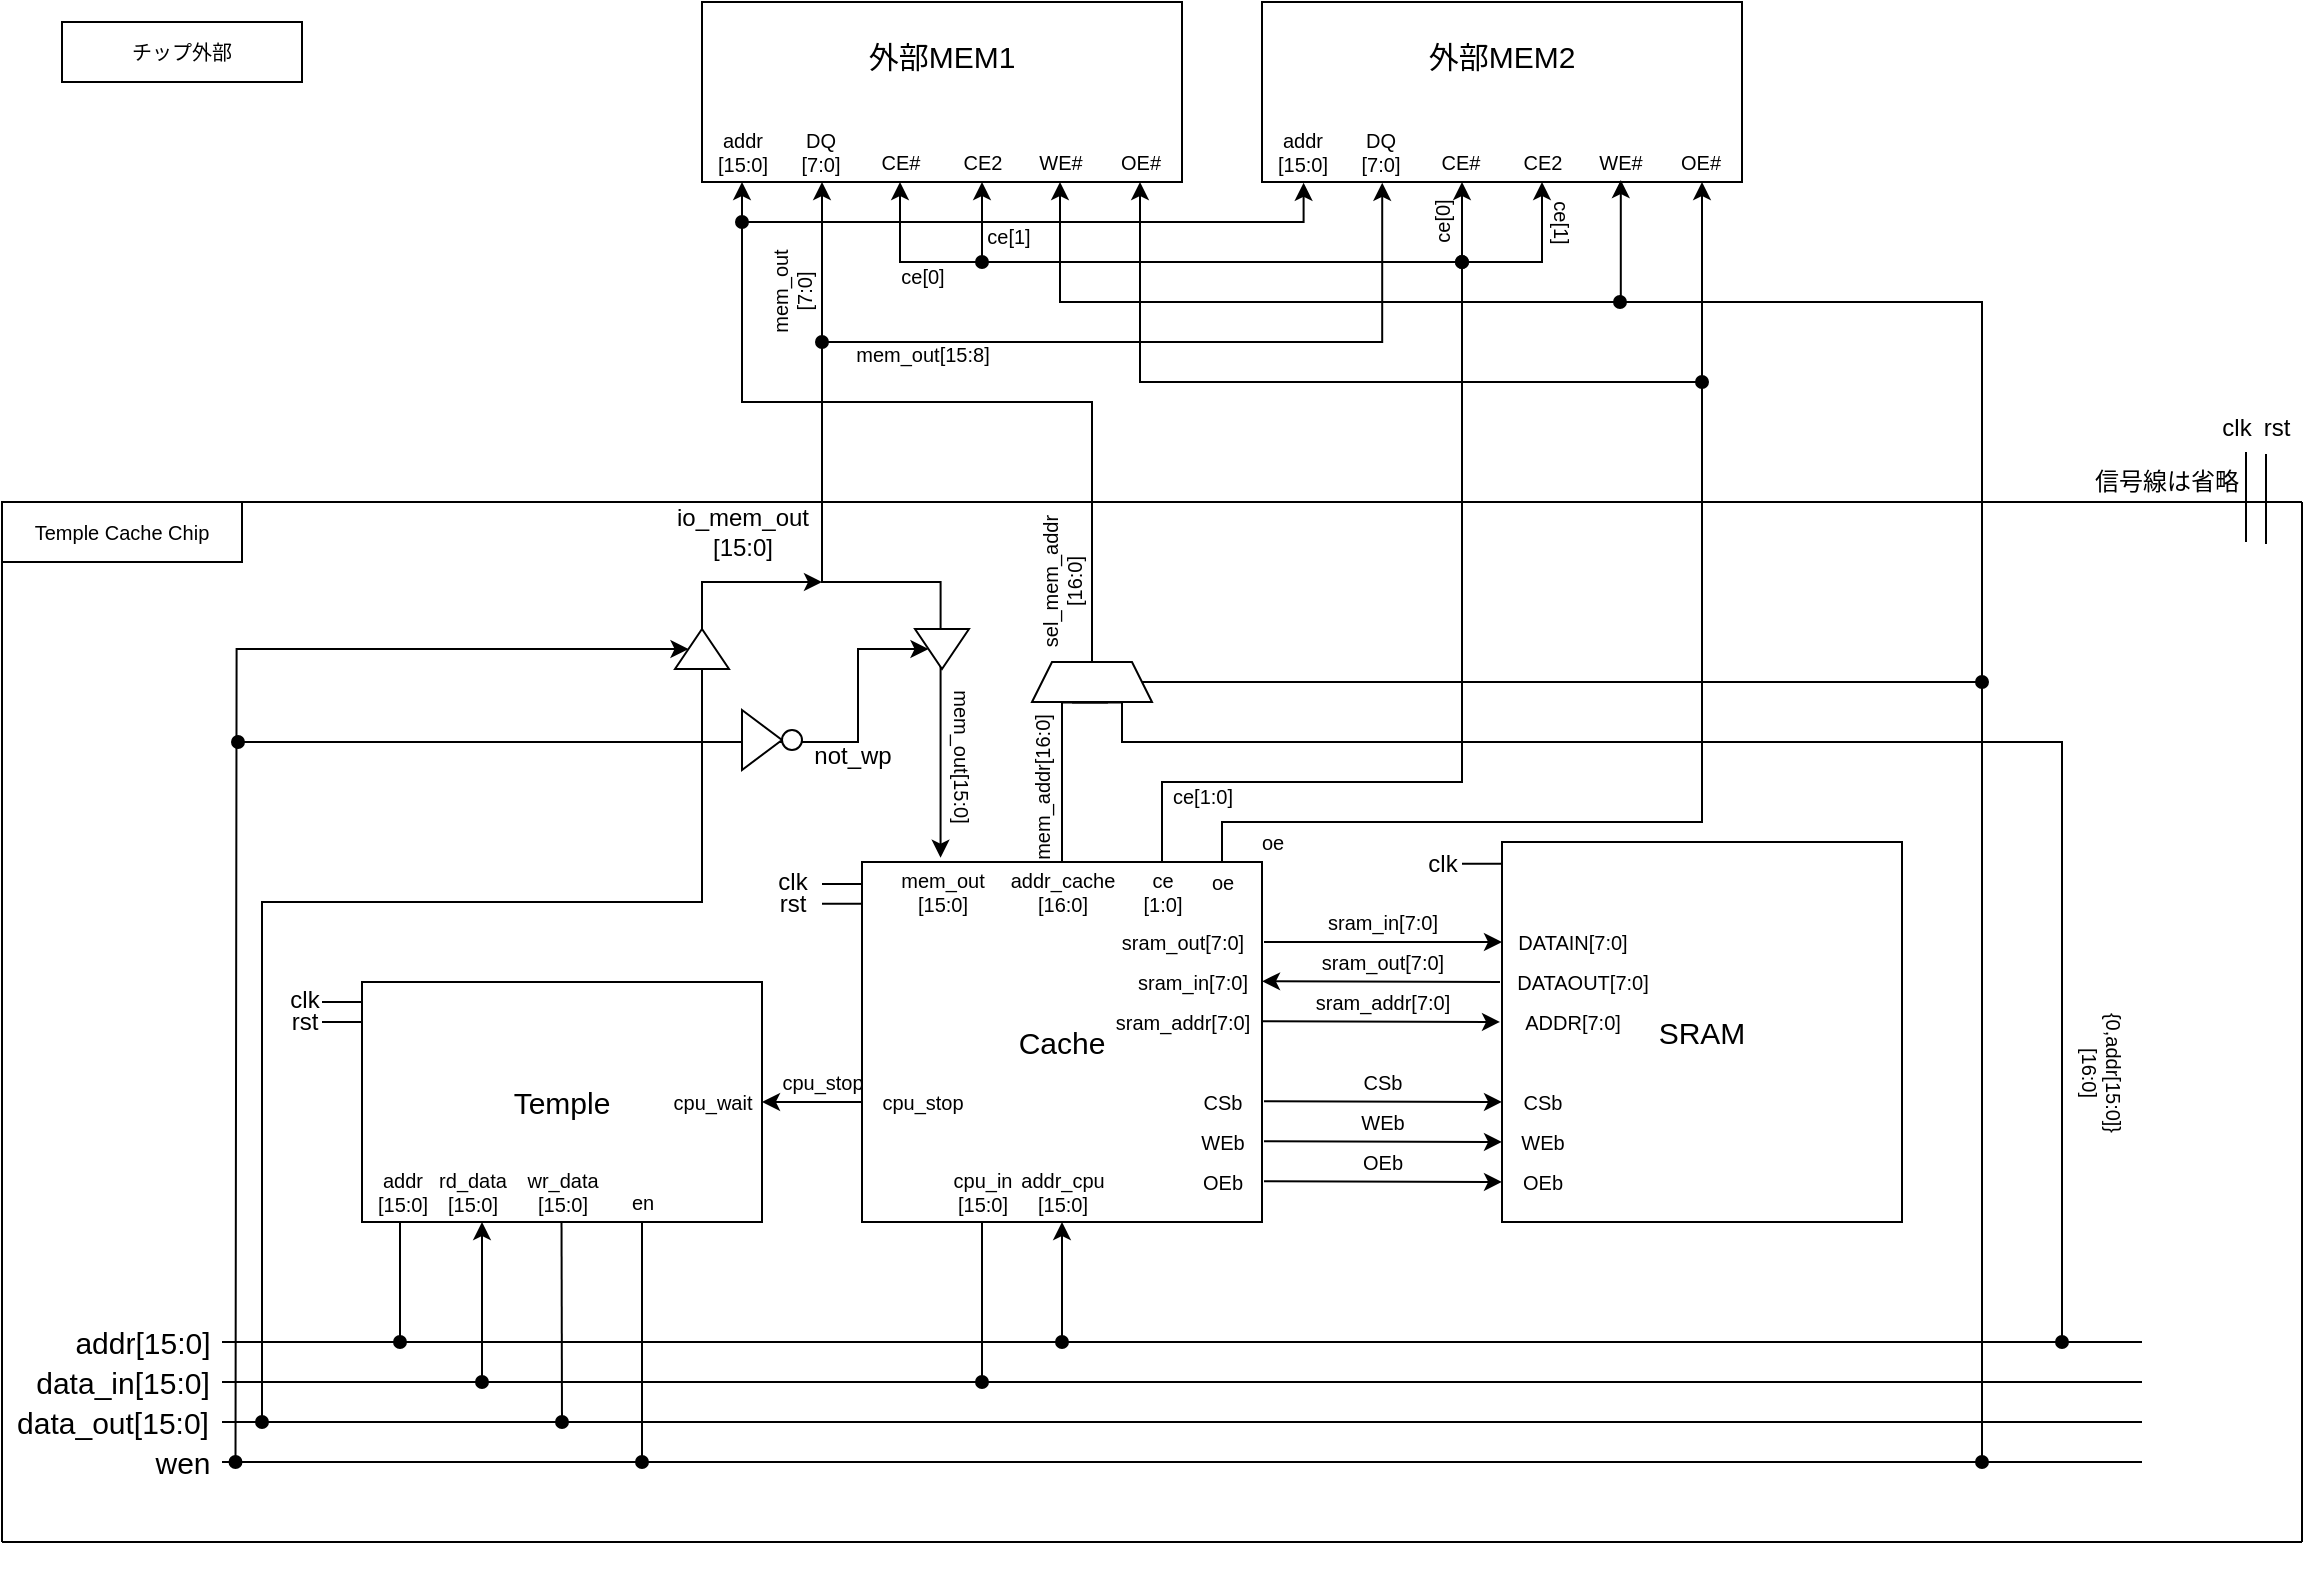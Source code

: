 <mxfile version="12.5.3" type="device"><diagram id="6hGFLwfOUW9BJ-s0fimq" name="Page-1"><mxGraphModel dx="926" dy="966" grid="1" gridSize="10" guides="1" tooltips="1" connect="1" arrows="1" fold="1" page="1" pageScale="1" pageWidth="1169" pageHeight="827" math="0" shadow="0"><root><mxCell id="0"/><mxCell id="1" parent="0"/><mxCell id="7" value="addr[15:0]" style="text;html=1;align=center;verticalAlign=middle;resizable=0;points=[];autosize=1;fontStyle=0;fontSize=15;" parent="1" vertex="1"><mxGeometry x="40" y="690" width="80" height="20" as="geometry"/></mxCell><mxCell id="8" value="data_in[15:0]" style="text;html=1;align=center;verticalAlign=middle;resizable=0;points=[];autosize=1;fontStyle=0;fontSize=15;" parent="1" vertex="1"><mxGeometry x="20" y="710" width="100" height="20" as="geometry"/></mxCell><mxCell id="9" value="data_out[15:0]" style="text;html=1;align=center;verticalAlign=middle;resizable=0;points=[];autosize=1;fontStyle=0;fontSize=15;" parent="1" vertex="1"><mxGeometry x="10" y="730" width="110" height="20" as="geometry"/></mxCell><mxCell id="10" value="wen" style="text;html=1;align=center;verticalAlign=middle;resizable=0;points=[];autosize=1;fontStyle=0;fontSize=15;" parent="1" vertex="1"><mxGeometry x="80" y="750" width="40" height="20" as="geometry"/></mxCell><mxCell id="15" value="" style="endArrow=none;html=1;fontSize=15;" parent="1" edge="1"><mxGeometry width="50" height="50" relative="1" as="geometry"><mxPoint x="10" y="800" as="sourcePoint"/><mxPoint x="10" y="280" as="targetPoint"/></mxGeometry></mxCell><mxCell id="16" value="" style="endArrow=none;html=1;fontSize=15;" parent="1" edge="1"><mxGeometry width="50" height="50" relative="1" as="geometry"><mxPoint x="1160" y="800" as="sourcePoint"/><mxPoint x="1160" y="280" as="targetPoint"/></mxGeometry></mxCell><mxCell id="17" value="" style="endArrow=none;html=1;fontSize=15;" parent="1" edge="1"><mxGeometry width="50" height="50" relative="1" as="geometry"><mxPoint x="10" y="800" as="sourcePoint"/><mxPoint x="1160" y="800" as="targetPoint"/></mxGeometry></mxCell><mxCell id="18" value="" style="endArrow=none;html=1;fontSize=15;" parent="1" edge="1"><mxGeometry width="50" height="50" relative="1" as="geometry"><mxPoint x="10" y="280" as="sourcePoint"/><mxPoint x="1160" y="280" as="targetPoint"/></mxGeometry></mxCell><mxCell id="49" value="Temple Cache Chip" style="rounded=0;whiteSpace=wrap;html=1;fontSize=10;fillColor=none;" parent="1" vertex="1"><mxGeometry x="10" y="280" width="120" height="30" as="geometry"/></mxCell><mxCell id="60" value="" style="group" parent="1" vertex="1" connectable="0"><mxGeometry x="360" y="30" width="240" height="90" as="geometry"/></mxCell><mxCell id="51" value="外部MEM1&lt;br&gt;&lt;br&gt;&lt;br&gt;" style="rounded=0;whiteSpace=wrap;html=1;fontSize=15;labelPosition=center;verticalLabelPosition=middle;align=center;verticalAlign=middle;" parent="60" vertex="1"><mxGeometry width="240" height="90" as="geometry"/></mxCell><mxCell id="53" value="addr&lt;br&gt;[15:0]" style="text;html=1;align=center;verticalAlign=middle;resizable=0;points=[];autosize=1;fontSize=10;" parent="60" vertex="1"><mxGeometry y="60" width="40" height="30" as="geometry"/></mxCell><mxCell id="54" value="DQ&lt;br&gt;[7:0]" style="text;html=1;align=center;verticalAlign=middle;resizable=0;points=[];autosize=1;fontSize=10;" parent="60" vertex="1"><mxGeometry x="44" y="60" width="30" height="30" as="geometry"/></mxCell><mxCell id="56" value="CE#" style="text;html=1;align=center;verticalAlign=middle;resizable=0;points=[];autosize=1;fontSize=10;" parent="60" vertex="1"><mxGeometry x="84" y="70" width="30" height="20" as="geometry"/></mxCell><mxCell id="57" value="CE2" style="text;html=1;align=center;verticalAlign=middle;resizable=0;points=[];autosize=1;fontSize=10;" parent="60" vertex="1"><mxGeometry x="125" y="70" width="30" height="20" as="geometry"/></mxCell><mxCell id="58" value="WE#" style="text;html=1;align=center;verticalAlign=middle;resizable=0;points=[];autosize=1;fontSize=10;" parent="60" vertex="1"><mxGeometry x="159" y="70" width="40" height="20" as="geometry"/></mxCell><mxCell id="59" value="OE#" style="text;html=1;align=center;verticalAlign=middle;resizable=0;points=[];autosize=1;fontSize=10;" parent="60" vertex="1"><mxGeometry x="199" y="70" width="40" height="20" as="geometry"/></mxCell><mxCell id="61" value="" style="group" parent="1" vertex="1" connectable="0"><mxGeometry x="640" y="30" width="240" height="90" as="geometry"/></mxCell><mxCell id="62" value="外部MEM2&lt;br&gt;&lt;br&gt;&lt;br&gt;" style="rounded=0;whiteSpace=wrap;html=1;fontSize=15;labelPosition=center;verticalLabelPosition=middle;align=center;verticalAlign=middle;" parent="61" vertex="1"><mxGeometry width="240" height="90" as="geometry"/></mxCell><mxCell id="63" value="addr&lt;br&gt;[15:0]" style="text;html=1;align=center;verticalAlign=middle;resizable=0;points=[];autosize=1;fontSize=10;" parent="61" vertex="1"><mxGeometry y="60" width="40" height="30" as="geometry"/></mxCell><mxCell id="64" value="DQ&lt;br&gt;[7:0]" style="text;html=1;align=center;verticalAlign=middle;resizable=0;points=[];autosize=1;fontSize=10;" parent="61" vertex="1"><mxGeometry x="44" y="60" width="30" height="30" as="geometry"/></mxCell><mxCell id="65" value="CE#" style="text;html=1;align=center;verticalAlign=middle;resizable=0;points=[];autosize=1;fontSize=10;" parent="61" vertex="1"><mxGeometry x="84" y="70" width="30" height="20" as="geometry"/></mxCell><mxCell id="66" value="CE2" style="text;html=1;align=center;verticalAlign=middle;resizable=0;points=[];autosize=1;fontSize=10;" parent="61" vertex="1"><mxGeometry x="125" y="70" width="30" height="20" as="geometry"/></mxCell><mxCell id="67" value="WE#" style="text;html=1;align=center;verticalAlign=middle;resizable=0;points=[];autosize=1;fontSize=10;" parent="61" vertex="1"><mxGeometry x="159" y="70" width="40" height="20" as="geometry"/></mxCell><mxCell id="68" value="OE#" style="text;html=1;align=center;verticalAlign=middle;resizable=0;points=[];autosize=1;fontSize=10;" parent="61" vertex="1"><mxGeometry x="199" y="70" width="40" height="20" as="geometry"/></mxCell><mxCell id="3" value="" style="endArrow=none;html=1;" parent="1" edge="1"><mxGeometry width="50" height="50" relative="1" as="geometry"><mxPoint x="120" y="760" as="sourcePoint"/><mxPoint x="1080" y="760" as="targetPoint"/></mxGeometry></mxCell><mxCell id="4" value="" style="endArrow=none;html=1;" parent="1" edge="1"><mxGeometry width="50" height="50" relative="1" as="geometry"><mxPoint x="120" y="740" as="sourcePoint"/><mxPoint x="1080" y="740" as="targetPoint"/></mxGeometry></mxCell><mxCell id="5" value="" style="endArrow=none;html=1;" parent="1" edge="1"><mxGeometry width="50" height="50" relative="1" as="geometry"><mxPoint x="120" y="720" as="sourcePoint"/><mxPoint x="1080" y="720" as="targetPoint"/></mxGeometry></mxCell><mxCell id="6" value="" style="endArrow=none;html=1;" parent="1" edge="1"><mxGeometry width="50" height="50" relative="1" as="geometry"><mxPoint x="120" y="700" as="sourcePoint"/><mxPoint x="1080" y="700" as="targetPoint"/></mxGeometry></mxCell><mxCell id="36" value="" style="group" parent="1" vertex="1" connectable="0"><mxGeometry x="170" y="520" width="200" height="300" as="geometry"/></mxCell><mxCell id="107" value="" style="group" parent="36" vertex="1" connectable="0"><mxGeometry width="200" height="300" as="geometry"/></mxCell><mxCell id="108" value="" style="group" parent="107" vertex="1" connectable="0"><mxGeometry width="200" height="300" as="geometry"/></mxCell><mxCell id="21" style="edgeStyle=orthogonalEdgeStyle;rounded=0;orthogonalLoop=1;jettySize=auto;html=1;fontSize=15;endArrow=oval;endFill=1;startArrow=none;startFill=0;" parent="108" edge="1"><mxGeometry relative="1" as="geometry"><mxPoint x="39" y="180" as="targetPoint"/><mxPoint x="39" y="120" as="sourcePoint"/><Array as="points"><mxPoint x="39" y="120"/><mxPoint x="39" y="300"/></Array></mxGeometry></mxCell><mxCell id="2" value="&lt;font style=&quot;font-size: 15px;&quot;&gt;Temple&lt;/font&gt;" style="rounded=0;whiteSpace=wrap;html=1;fontSize=15;" parent="108" vertex="1"><mxGeometry x="20" width="200" height="120" as="geometry"/></mxCell><mxCell id="22" style="edgeStyle=orthogonalEdgeStyle;rounded=0;orthogonalLoop=1;jettySize=auto;html=1;fontSize=15;endArrow=oval;endFill=1;startArrow=classic;startFill=1;" parent="108" edge="1"><mxGeometry relative="1" as="geometry"><mxPoint x="80" y="200" as="targetPoint"/><mxPoint x="80" y="120" as="sourcePoint"/><Array as="points"><mxPoint x="80" y="120"/><mxPoint x="80" y="300"/></Array></mxGeometry></mxCell><mxCell id="23" style="edgeStyle=orthogonalEdgeStyle;rounded=0;orthogonalLoop=1;jettySize=auto;html=1;fontSize=15;endArrow=oval;endFill=1;startArrow=none;startFill=0;" parent="108" edge="1"><mxGeometry relative="1" as="geometry"><mxPoint x="120" y="220" as="targetPoint"/><mxPoint x="119.76" y="120" as="sourcePoint"/><Array as="points"><mxPoint x="119.76" y="120"/><mxPoint x="119.76" y="300"/></Array></mxGeometry></mxCell><mxCell id="24" style="edgeStyle=orthogonalEdgeStyle;rounded=0;orthogonalLoop=1;jettySize=auto;html=1;fontSize=15;endArrow=oval;endFill=1;startArrow=none;startFill=0;" parent="108" edge="1"><mxGeometry relative="1" as="geometry"><mxPoint x="160" y="240" as="targetPoint"/><mxPoint x="160" y="120" as="sourcePoint"/><Array as="points"><mxPoint x="160" y="120"/><mxPoint x="160" y="300"/></Array></mxGeometry></mxCell><mxCell id="25" value="addr&lt;br&gt;[15:0]" style="text;html=1;align=center;verticalAlign=middle;resizable=0;points=[];autosize=1;fontSize=10;" parent="108" vertex="1"><mxGeometry x="20" y="90" width="40" height="30" as="geometry"/></mxCell><mxCell id="27" value="wr_data&lt;br&gt;[15:0]" style="text;html=1;align=center;verticalAlign=middle;resizable=0;points=[];autosize=1;fontSize=10;" parent="108" vertex="1"><mxGeometry x="95" y="90" width="50" height="30" as="geometry"/></mxCell><mxCell id="28" value="en" style="text;html=1;align=center;verticalAlign=middle;resizable=0;points=[];autosize=1;fontSize=10;" parent="108" vertex="1"><mxGeometry x="145" y="100" width="30" height="20" as="geometry"/></mxCell><mxCell id="55" value="rd_data&lt;br&gt;[15:0]" style="text;html=1;align=center;verticalAlign=middle;resizable=0;points=[];autosize=1;fontSize=10;" parent="108" vertex="1"><mxGeometry x="50" y="90" width="50" height="30" as="geometry"/></mxCell><mxCell id="96" value="cpu_wait" style="text;html=1;align=center;verticalAlign=middle;resizable=0;points=[];autosize=1;fontSize=10;" parent="108" vertex="1"><mxGeometry x="170" y="50" width="50" height="20" as="geometry"/></mxCell><mxCell id="lQah_5wSpaBJ56eDRNqu-160" value="" style="endArrow=none;html=1;" parent="108" edge="1"><mxGeometry width="50" height="50" relative="1" as="geometry"><mxPoint y="20" as="sourcePoint"/><mxPoint x="20" y="20" as="targetPoint"/></mxGeometry></mxCell><mxCell id="lQah_5wSpaBJ56eDRNqu-162" value="" style="endArrow=none;html=1;" parent="108" edge="1"><mxGeometry width="50" height="50" relative="1" as="geometry"><mxPoint y="10" as="sourcePoint"/><mxPoint x="20" y="10" as="targetPoint"/></mxGeometry></mxCell><mxCell id="99" style="edgeStyle=orthogonalEdgeStyle;rounded=0;orthogonalLoop=1;jettySize=auto;html=1;startArrow=classic;startFill=1;endArrow=none;endFill=0;fontSize=10;entryX=-0.003;entryY=0.498;entryDx=0;entryDy=0;entryPerimeter=0;" parent="1" source="96" target="87" edge="1"><mxGeometry relative="1" as="geometry"><mxPoint x="539" y="460" as="targetPoint"/></mxGeometry></mxCell><mxCell id="100" value="cpu_stop" style="text;html=1;align=center;verticalAlign=middle;resizable=0;points=[];autosize=1;fontSize=10;" parent="1" vertex="1"><mxGeometry x="390" y="560" width="60" height="20" as="geometry"/></mxCell><mxCell id="104" value="" style="group" parent="1" vertex="1" connectable="0"><mxGeometry x="440" y="480" width="520" height="180" as="geometry"/></mxCell><mxCell id="89" value="" style="group" parent="104" vertex="1" connectable="0"><mxGeometry width="520" height="170" as="geometry"/></mxCell><mxCell id="85" value="" style="group;container=1;" parent="89" vertex="1" connectable="0"><mxGeometry width="520" height="170" as="geometry"/></mxCell><mxCell id="47" value="" style="group" parent="85" vertex="1" connectable="0"><mxGeometry width="520" height="170" as="geometry"/></mxCell><mxCell id="29" value="&lt;font style=&quot;font-size: 15px&quot;&gt;Cache&lt;/font&gt;" style="rounded=0;whiteSpace=wrap;html=1;fontSize=15;" parent="47" vertex="1"><mxGeometry y="-20" width="200" height="180" as="geometry"/></mxCell><mxCell id="30" value="&lt;font style=&quot;font-size: 15px&quot;&gt;SRAM&lt;/font&gt;" style="rounded=0;whiteSpace=wrap;html=1;fontSize=15;" parent="47" vertex="1"><mxGeometry x="320" y="-30" width="200" height="190" as="geometry"/></mxCell><mxCell id="31" value="DATAIN[7:0]" style="text;html=1;align=center;verticalAlign=middle;resizable=0;points=[];autosize=1;fontSize=10;" parent="47" vertex="1"><mxGeometry x="320" y="10" width="70" height="20" as="geometry"/></mxCell><mxCell id="32" value="DATAOUT[7:0]" style="text;html=1;align=center;verticalAlign=middle;resizable=0;points=[];autosize=1;fontSize=10;" parent="47" vertex="1"><mxGeometry x="320" y="30" width="80" height="20" as="geometry"/></mxCell><mxCell id="33" value="ADDR[7:0]" style="text;html=1;align=center;verticalAlign=middle;resizable=0;points=[];autosize=1;fontSize=10;" parent="47" vertex="1"><mxGeometry x="325" y="50" width="60" height="20" as="geometry"/></mxCell><mxCell id="34" value="CSb" style="text;html=1;align=center;verticalAlign=middle;resizable=0;points=[];autosize=1;fontSize=10;" parent="47" vertex="1"><mxGeometry x="325" y="90" width="30" height="20" as="geometry"/></mxCell><mxCell id="37" value="WEb" style="text;html=1;align=center;verticalAlign=middle;resizable=0;points=[];autosize=1;fontSize=10;" parent="47" vertex="1"><mxGeometry x="320" y="110" width="40" height="20" as="geometry"/></mxCell><mxCell id="38" value="OEb" style="text;html=1;align=center;verticalAlign=middle;resizable=0;points=[];autosize=1;fontSize=10;" parent="47" vertex="1"><mxGeometry x="320" y="130" width="40" height="20" as="geometry"/></mxCell><mxCell id="41" value="" style="endArrow=classic;html=1;fontSize=10;endFill=1;" parent="47" edge="1"><mxGeometry width="50" height="50" relative="1" as="geometry"><mxPoint x="201" y="20" as="sourcePoint"/><mxPoint x="320" y="20" as="targetPoint"/></mxGeometry></mxCell><mxCell id="42" value="" style="endArrow=none;html=1;fontSize=10;exitX=1.005;exitY=0.123;exitDx=0;exitDy=0;exitPerimeter=0;endFill=0;startArrow=classic;startFill=1;" parent="47" edge="1"><mxGeometry width="50" height="50" relative="1" as="geometry"><mxPoint x="200" y="39.66" as="sourcePoint"/><mxPoint x="319" y="39.98" as="targetPoint"/></mxGeometry></mxCell><mxCell id="43" value="" style="endArrow=classic;html=1;fontSize=10;exitX=1.005;exitY=0.123;exitDx=0;exitDy=0;exitPerimeter=0;endFill=1;startArrow=none;startFill=0;" parent="47" edge="1"><mxGeometry width="50" height="50" relative="1" as="geometry"><mxPoint x="200" y="59.66" as="sourcePoint"/><mxPoint x="319" y="59.98" as="targetPoint"/></mxGeometry></mxCell><mxCell id="44" value="" style="endArrow=classic;html=1;fontSize=10;exitX=1.005;exitY=0.123;exitDx=0;exitDy=0;exitPerimeter=0;endFill=1;startArrow=none;startFill=0;" parent="47" edge="1"><mxGeometry width="50" height="50" relative="1" as="geometry"><mxPoint x="201" y="99.66" as="sourcePoint"/><mxPoint x="320" y="99.98" as="targetPoint"/></mxGeometry></mxCell><mxCell id="45" value="" style="endArrow=classic;html=1;fontSize=10;exitX=1.005;exitY=0.123;exitDx=0;exitDy=0;exitPerimeter=0;endFill=1;startArrow=none;startFill=0;" parent="47" edge="1"><mxGeometry width="50" height="50" relative="1" as="geometry"><mxPoint x="201" y="119.66" as="sourcePoint"/><mxPoint x="320" y="119.98" as="targetPoint"/></mxGeometry></mxCell><mxCell id="46" value="" style="endArrow=classic;html=1;fontSize=10;exitX=1.005;exitY=0.123;exitDx=0;exitDy=0;exitPerimeter=0;endFill=1;startArrow=none;startFill=0;" parent="47" edge="1"><mxGeometry width="50" height="50" relative="1" as="geometry"><mxPoint x="201" y="139.66" as="sourcePoint"/><mxPoint x="320" y="139.98" as="targetPoint"/></mxGeometry></mxCell><mxCell id="69" value="CSb" style="text;html=1;align=center;verticalAlign=middle;resizable=0;points=[];autosize=1;fontSize=10;" parent="47" vertex="1"><mxGeometry x="245" y="80" width="30" height="20" as="geometry"/></mxCell><mxCell id="71" value="WEb" style="text;html=1;align=center;verticalAlign=middle;resizable=0;points=[];autosize=1;fontSize=10;" parent="47" vertex="1"><mxGeometry x="240" y="100" width="40" height="20" as="geometry"/></mxCell><mxCell id="72" value="OEb" style="text;html=1;align=center;verticalAlign=middle;resizable=0;points=[];autosize=1;fontSize=10;" parent="47" vertex="1"><mxGeometry x="240" y="120" width="40" height="20" as="geometry"/></mxCell><mxCell id="73" value="sram_in[7:0]" style="text;html=1;align=center;verticalAlign=middle;resizable=0;points=[];autosize=1;fontSize=10;" parent="47" vertex="1"><mxGeometry x="225" width="70" height="20" as="geometry"/></mxCell><mxCell id="74" value="sram_out[7:0]" style="text;html=1;align=center;verticalAlign=middle;resizable=0;points=[];autosize=1;fontSize=10;" parent="47" vertex="1"><mxGeometry x="220" y="20" width="80" height="20" as="geometry"/></mxCell><mxCell id="75" value="sram_addr[7:0]" style="text;html=1;align=center;verticalAlign=middle;resizable=0;points=[];autosize=1;fontSize=10;" parent="47" vertex="1"><mxGeometry x="220" y="40" width="80" height="20" as="geometry"/></mxCell><mxCell id="77" value="sram_out[7:0]" style="text;html=1;align=center;verticalAlign=middle;resizable=0;points=[];autosize=1;fontSize=10;" parent="47" vertex="1"><mxGeometry x="120" y="10" width="80" height="20" as="geometry"/></mxCell><mxCell id="78" value="sram_in[7:0]" style="text;html=1;align=center;verticalAlign=middle;resizable=0;points=[];autosize=1;fontSize=10;" parent="47" vertex="1"><mxGeometry x="130" y="30" width="70" height="20" as="geometry"/></mxCell><mxCell id="79" value="sram_addr[7:0]" style="text;html=1;align=center;verticalAlign=middle;resizable=0;points=[];autosize=1;fontSize=10;" parent="47" vertex="1"><mxGeometry x="120" y="50" width="80" height="20" as="geometry"/></mxCell><mxCell id="82" value="WEb" style="text;html=1;align=center;verticalAlign=middle;resizable=0;points=[];autosize=1;fontSize=10;" parent="47" vertex="1"><mxGeometry x="160" y="110" width="40" height="20" as="geometry"/></mxCell><mxCell id="83" value="CSb" style="text;html=1;align=center;verticalAlign=middle;resizable=0;points=[];autosize=1;fontSize=10;" parent="47" vertex="1"><mxGeometry x="165" y="90" width="30" height="20" as="geometry"/></mxCell><mxCell id="84" value="OEb" style="text;html=1;align=center;verticalAlign=middle;resizable=0;points=[];autosize=1;fontSize=10;" parent="47" vertex="1"><mxGeometry x="160" y="130" width="40" height="20" as="geometry"/></mxCell><mxCell id="26" value="cpu_in&lt;br&gt;[15:0]" style="text;html=1;align=center;verticalAlign=middle;resizable=0;points=[];autosize=1;fontSize=10;" parent="47" vertex="1"><mxGeometry x="40" y="130" width="40" height="30" as="geometry"/></mxCell><mxCell id="86" value="addr_cpu&lt;br&gt;[15:0]" style="text;html=1;align=center;verticalAlign=middle;resizable=0;points=[];autosize=1;fontSize=10;" parent="47" vertex="1"><mxGeometry x="70" y="130" width="60" height="30" as="geometry"/></mxCell><mxCell id="87" value="cpu_stop" style="text;html=1;align=center;verticalAlign=middle;resizable=0;points=[];autosize=1;fontSize=10;" parent="47" vertex="1"><mxGeometry y="90" width="60" height="20" as="geometry"/></mxCell><mxCell id="95" value="" style="endArrow=none;html=1;fontSize=10;startArrow=oval;startFill=1;endFill=0;" parent="104" edge="1"><mxGeometry width="50" height="50" relative="1" as="geometry"><mxPoint x="60" y="240" as="sourcePoint"/><mxPoint x="60" y="160" as="targetPoint"/><Array as="points"><mxPoint x="60" y="180"/></Array></mxGeometry></mxCell><mxCell id="94" value="" style="endArrow=classic;html=1;fontSize=10;startArrow=oval;startFill=1;endFill=1;" parent="1" edge="1"><mxGeometry width="50" height="50" relative="1" as="geometry"><mxPoint x="540" y="700" as="sourcePoint"/><mxPoint x="540" y="640" as="targetPoint"/><Array as="points"><mxPoint x="540" y="660"/></Array></mxGeometry></mxCell><mxCell id="109" style="edgeStyle=orthogonalEdgeStyle;rounded=0;orthogonalLoop=1;jettySize=auto;html=1;entryX=0.52;entryY=1.013;entryDx=0;entryDy=0;entryPerimeter=0;startArrow=classic;startFill=1;endArrow=classic;endFill=1;fontSize=10;" parent="1" source="53" target="63" edge="1"><mxGeometry relative="1" as="geometry"><Array as="points"><mxPoint x="380" y="140"/><mxPoint x="661" y="140"/></Array></mxGeometry></mxCell><mxCell id="110" style="edgeStyle=orthogonalEdgeStyle;rounded=0;orthogonalLoop=1;jettySize=auto;html=1;entryX=0.537;entryY=1.013;entryDx=0;entryDy=0;entryPerimeter=0;startArrow=classic;startFill=1;endArrow=classic;endFill=1;fontSize=10;" parent="1" source="54" target="64" edge="1"><mxGeometry relative="1" as="geometry"><Array as="points"><mxPoint x="420" y="200"/><mxPoint x="700" y="200"/></Array></mxGeometry></mxCell><mxCell id="111" style="edgeStyle=orthogonalEdgeStyle;rounded=0;orthogonalLoop=1;jettySize=auto;html=1;startArrow=classic;startFill=1;endArrow=classic;endFill=1;fontSize=10;" parent="1" source="56" target="65" edge="1"><mxGeometry relative="1" as="geometry"><Array as="points"><mxPoint x="459" y="160"/><mxPoint x="740" y="160"/></Array></mxGeometry></mxCell><mxCell id="113" style="edgeStyle=orthogonalEdgeStyle;rounded=0;orthogonalLoop=1;jettySize=auto;html=1;startArrow=classic;startFill=1;endArrow=oval;endFill=1;fontSize=10;" parent="1" source="57" edge="1"><mxGeometry relative="1" as="geometry"><mxPoint x="500" y="160" as="targetPoint"/></mxGeometry></mxCell><mxCell id="114" style="edgeStyle=orthogonalEdgeStyle;rounded=0;orthogonalLoop=1;jettySize=auto;html=1;startArrow=classic;startFill=1;endArrow=oval;endFill=1;fontSize=10;" parent="1" source="66" edge="1"><mxGeometry relative="1" as="geometry"><mxPoint x="740" y="160" as="targetPoint"/><Array as="points"><mxPoint x="780" y="160"/></Array></mxGeometry></mxCell><mxCell id="115" style="edgeStyle=orthogonalEdgeStyle;rounded=0;orthogonalLoop=1;jettySize=auto;html=1;entryX=0.51;entryY=0.95;entryDx=0;entryDy=0;entryPerimeter=0;startArrow=classic;startFill=1;endArrow=classic;endFill=1;fontSize=10;" parent="1" source="58" target="67" edge="1"><mxGeometry relative="1" as="geometry"><Array as="points"><mxPoint x="539" y="180"/><mxPoint x="819" y="180"/></Array></mxGeometry></mxCell><mxCell id="116" style="edgeStyle=orthogonalEdgeStyle;rounded=0;orthogonalLoop=1;jettySize=auto;html=1;startArrow=classic;startFill=1;endArrow=classic;endFill=1;fontSize=10;" parent="1" source="59" target="68" edge="1"><mxGeometry relative="1" as="geometry"><Array as="points"><mxPoint x="579" y="220"/><mxPoint x="860" y="220"/></Array></mxGeometry></mxCell><mxCell id="118" style="edgeStyle=orthogonalEdgeStyle;rounded=0;orthogonalLoop=1;jettySize=auto;html=1;startArrow=none;startFill=0;endArrow=oval;endFill=1;fontSize=10;" parent="1" source="117" edge="1"><mxGeometry relative="1" as="geometry"><mxPoint x="860" y="220" as="targetPoint"/><Array as="points"><mxPoint x="620" y="440"/><mxPoint x="860" y="440"/><mxPoint x="860" y="220"/></Array></mxGeometry></mxCell><mxCell id="117" value="oe" style="text;html=1;align=center;verticalAlign=middle;resizable=0;points=[];autosize=1;fontSize=10;" parent="1" vertex="1"><mxGeometry x="605" y="460" width="30" height="20" as="geometry"/></mxCell><mxCell id="122" style="edgeStyle=orthogonalEdgeStyle;rounded=0;orthogonalLoop=1;jettySize=auto;html=1;startArrow=oval;startFill=1;endArrow=oval;endFill=1;fontSize=10;" parent="1" edge="1"><mxGeometry relative="1" as="geometry"><mxPoint x="1000" y="760" as="targetPoint"/><mxPoint x="819" y="180" as="sourcePoint"/><Array as="points"><mxPoint x="1000" y="180"/></Array></mxGeometry></mxCell><mxCell id="123" style="edgeStyle=orthogonalEdgeStyle;rounded=0;orthogonalLoop=1;jettySize=auto;html=1;startArrow=oval;startFill=1;endArrow=none;endFill=0;fontSize=10;entryX=0.5;entryY=0;entryDx=0;entryDy=0;entryPerimeter=0;" parent="1" target="124" edge="1"><mxGeometry relative="1" as="geometry"><mxPoint x="590" y="450" as="targetPoint"/><mxPoint x="740" y="160" as="sourcePoint"/><Array as="points"><mxPoint x="740" y="420"/><mxPoint x="590" y="420"/></Array></mxGeometry></mxCell><mxCell id="124" value="ce&lt;br&gt;[1:0]" style="text;html=1;align=center;verticalAlign=middle;resizable=0;points=[];autosize=1;fontSize=10;" parent="1" vertex="1"><mxGeometry x="575" y="460" width="30" height="30" as="geometry"/></mxCell><mxCell id="134" style="edgeStyle=orthogonalEdgeStyle;rounded=0;orthogonalLoop=1;jettySize=auto;html=1;exitX=0.334;exitY=1.013;exitDx=0;exitDy=0;startArrow=none;startFill=0;endArrow=oval;endFill=1;fontSize=10;exitPerimeter=0;" parent="1" source="131" edge="1"><mxGeometry relative="1" as="geometry"><mxPoint x="1040" y="700" as="targetPoint"/><Array as="points"><mxPoint x="570" y="380"/><mxPoint x="570" y="400"/><mxPoint x="1040" y="400"/></Array></mxGeometry></mxCell><mxCell id="135" style="edgeStyle=orthogonalEdgeStyle;rounded=0;orthogonalLoop=1;jettySize=auto;html=1;startArrow=none;startFill=0;endArrow=oval;endFill=1;fontSize=10;" parent="1" source="131" edge="1"><mxGeometry relative="1" as="geometry"><mxPoint x="1000" y="370" as="targetPoint"/></mxGeometry></mxCell><mxCell id="131" value="" style="shape=trapezoid;perimeter=trapezoidPerimeter;whiteSpace=wrap;html=1;fixedSize=1;fillColor=#FFFFFF;fontSize=10;align=center;size=10;" parent="1" vertex="1"><mxGeometry x="525" y="360" width="60" height="20" as="geometry"/></mxCell><mxCell id="132" style="edgeStyle=orthogonalEdgeStyle;rounded=0;orthogonalLoop=1;jettySize=auto;html=1;entryX=0.5;entryY=0;entryDx=0;entryDy=0;startArrow=oval;startFill=1;endArrow=none;endFill=0;fontSize=10;" parent="1" target="131" edge="1"><mxGeometry relative="1" as="geometry"><mxPoint x="380" y="140" as="sourcePoint"/><Array as="points"><mxPoint x="380" y="230"/><mxPoint x="555" y="230"/></Array></mxGeometry></mxCell><mxCell id="133" style="edgeStyle=orthogonalEdgeStyle;rounded=0;orthogonalLoop=1;jettySize=auto;html=1;entryX=0.633;entryY=1.013;entryDx=0;entryDy=0;entryPerimeter=0;startArrow=none;startFill=0;endArrow=none;endFill=0;fontSize=10;" parent="1" source="126" target="131" edge="1"><mxGeometry relative="1" as="geometry"><Array as="points"><mxPoint x="540" y="380"/></Array></mxGeometry></mxCell><mxCell id="136" value="{0,addr[15:0]}&lt;br&gt;[16:0]" style="text;html=1;align=center;verticalAlign=middle;resizable=0;points=[];autosize=1;fontSize=10;direction=west;rotation=90;" parent="1" vertex="1"><mxGeometry x="1020" y="550" width="80" height="30" as="geometry"/></mxCell><mxCell id="137" value="sel_mem_addr&lt;br&gt;[16:0]" style="text;html=1;align=center;verticalAlign=middle;resizable=0;points=[];autosize=1;fontSize=10;rotation=-90;" parent="1" vertex="1"><mxGeometry x="500" y="305" width="80" height="30" as="geometry"/></mxCell><mxCell id="138" value="mem_out[15:0]" style="text;html=1;align=center;verticalAlign=middle;resizable=0;points=[];autosize=1;fontSize=10;rotation=90;" parent="1" vertex="1"><mxGeometry x="450" y="397" width="80" height="20" as="geometry"/></mxCell><mxCell id="140" value="mem_addr[16:0]" style="text;html=1;align=center;verticalAlign=middle;resizable=0;points=[];autosize=1;fontSize=10;rotation=-90;" parent="1" vertex="1"><mxGeometry x="485" y="413" width="90" height="20" as="geometry"/></mxCell><mxCell id="141" value="ce[1:0]" style="text;html=1;align=center;verticalAlign=middle;resizable=0;points=[];autosize=1;fontSize=10;" parent="1" vertex="1"><mxGeometry x="585" y="417" width="50" height="20" as="geometry"/></mxCell><mxCell id="142" value="oe" style="text;html=1;align=center;verticalAlign=middle;resizable=0;points=[];autosize=1;fontSize=10;" parent="1" vertex="1"><mxGeometry x="630" y="440" width="30" height="20" as="geometry"/></mxCell><mxCell id="143" value="チップ外部" style="rounded=0;whiteSpace=wrap;html=1;fontSize=10;fillColor=none;" parent="1" vertex="1"><mxGeometry x="40" y="40" width="120" height="30" as="geometry"/></mxCell><mxCell id="144" value="mem_out&lt;br&gt;[7:0]" style="text;html=1;align=center;verticalAlign=middle;resizable=0;points=[];autosize=1;fontSize=10;rotation=-90;" parent="1" vertex="1"><mxGeometry x="375" y="160" width="60" height="30" as="geometry"/></mxCell><mxCell id="145" value="mem_out[15:8]" style="text;html=1;align=center;verticalAlign=middle;resizable=0;points=[];autosize=1;fontSize=10;" parent="1" vertex="1"><mxGeometry x="430" y="196" width="80" height="20" as="geometry"/></mxCell><mxCell id="146" value="ce[0]" style="text;html=1;align=center;verticalAlign=middle;resizable=0;points=[];autosize=1;fontSize=10;" parent="1" vertex="1"><mxGeometry x="450" y="157" width="40" height="20" as="geometry"/></mxCell><mxCell id="147" value="ce[0]" style="text;html=1;align=center;verticalAlign=middle;resizable=0;points=[];autosize=1;fontSize=10;rotation=-90;" parent="1" vertex="1"><mxGeometry x="710" y="130" width="40" height="20" as="geometry"/></mxCell><mxCell id="148" value="ce[1]" style="text;html=1;align=center;verticalAlign=middle;resizable=0;points=[];autosize=1;fontSize=10;" parent="1" vertex="1"><mxGeometry x="493" y="137" width="40" height="20" as="geometry"/></mxCell><mxCell id="149" value="ce[1]" style="text;html=1;align=center;verticalAlign=middle;resizable=0;points=[];autosize=1;fontSize=10;rotation=90;" parent="1" vertex="1"><mxGeometry x="770" y="130" width="40" height="20" as="geometry"/></mxCell><mxCell id="126" value="addr_cache&lt;br&gt;[16:0]" style="text;html=1;align=center;verticalAlign=middle;resizable=0;points=[];autosize=1;fontSize=10;" parent="1" vertex="1"><mxGeometry x="505" y="460" width="70" height="30" as="geometry"/></mxCell><mxCell id="BE3Gf9iwTl0qYvYmQP73-150" style="edgeStyle=orthogonalEdgeStyle;rounded=0;orthogonalLoop=1;jettySize=auto;html=1;entryX=0.488;entryY=-0.071;entryDx=0;entryDy=0;entryPerimeter=0;startArrow=oval;startFill=1;" parent="1" target="125" edge="1"><mxGeometry relative="1" as="geometry"><mxPoint x="419" y="310" as="targetPoint"/><mxPoint x="420" y="200" as="sourcePoint"/><Array as="points"><mxPoint x="420" y="320"/><mxPoint x="479" y="320"/></Array></mxGeometry></mxCell><mxCell id="BE3Gf9iwTl0qYvYmQP73-158" style="edgeStyle=orthogonalEdgeStyle;rounded=0;orthogonalLoop=1;jettySize=auto;html=1;startArrow=classic;startFill=1;endArrow=oval;endFill=1;" parent="1" source="BE3Gf9iwTl0qYvYmQP73-151" edge="1"><mxGeometry relative="1" as="geometry"><mxPoint x="128" y="400" as="targetPoint"/><Array as="points"><mxPoint x="438" y="354"/><mxPoint x="438" y="400"/></Array><mxPoint x="471" y="354" as="sourcePoint"/></mxGeometry></mxCell><mxCell id="BE3Gf9iwTl0qYvYmQP73-151" value="" style="triangle;whiteSpace=wrap;html=1;rotation=90;" parent="1" vertex="1"><mxGeometry x="470" y="340" width="20" height="27" as="geometry"/></mxCell><mxCell id="BE3Gf9iwTl0qYvYmQP73-154" style="edgeStyle=orthogonalEdgeStyle;rounded=0;orthogonalLoop=1;jettySize=auto;html=1;exitX=1;exitY=0.5;exitDx=0;exitDy=0;startArrow=none;startFill=0;endArrow=classic;endFill=1;" parent="1" source="BE3Gf9iwTl0qYvYmQP73-153" edge="1"><mxGeometry relative="1" as="geometry"><mxPoint x="420" y="320" as="targetPoint"/><Array as="points"><mxPoint x="360" y="320"/></Array></mxGeometry></mxCell><mxCell id="BE3Gf9iwTl0qYvYmQP73-155" style="edgeStyle=orthogonalEdgeStyle;rounded=0;orthogonalLoop=1;jettySize=auto;html=1;exitX=0;exitY=0.5;exitDx=0;exitDy=0;startArrow=none;startFill=0;endArrow=oval;endFill=1;" parent="1" source="BE3Gf9iwTl0qYvYmQP73-153" edge="1"><mxGeometry relative="1" as="geometry"><mxPoint x="140" y="740" as="targetPoint"/><Array as="points"><mxPoint x="360" y="480"/><mxPoint x="140" y="480"/></Array><mxPoint x="340" y="363.4" as="sourcePoint"/></mxGeometry></mxCell><mxCell id="BE3Gf9iwTl0qYvYmQP73-157" style="edgeStyle=orthogonalEdgeStyle;rounded=0;orthogonalLoop=1;jettySize=auto;html=1;startArrow=classic;startFill=1;endArrow=oval;endFill=1;" parent="1" source="BE3Gf9iwTl0qYvYmQP73-153" edge="1"><mxGeometry relative="1" as="geometry"><mxPoint x="126.75" y="760" as="targetPoint"/><mxPoint x="340" y="353.5" as="sourcePoint"/></mxGeometry></mxCell><mxCell id="BE3Gf9iwTl0qYvYmQP73-153" value="" style="triangle;whiteSpace=wrap;html=1;rotation=90;direction=west;" parent="1" vertex="1"><mxGeometry x="350" y="340" width="20" height="27" as="geometry"/></mxCell><mxCell id="125" value="mem_out&lt;br&gt;[15:0]" style="text;html=1;align=center;verticalAlign=middle;resizable=0;points=[];autosize=1;fontSize=10;" parent="1" vertex="1"><mxGeometry x="450" y="460" width="60" height="30" as="geometry"/></mxCell><mxCell id="BE3Gf9iwTl0qYvYmQP73-156" value="io_mem_out&lt;br&gt;[15:0]" style="text;html=1;align=center;verticalAlign=middle;resizable=0;points=[];autosize=1;" parent="1" vertex="1"><mxGeometry x="340" y="280" width="80" height="30" as="geometry"/></mxCell><mxCell id="BE3Gf9iwTl0qYvYmQP73-159" value="" style="triangle;whiteSpace=wrap;html=1;" parent="1" vertex="1"><mxGeometry x="380" y="384" width="20" height="30" as="geometry"/></mxCell><mxCell id="BE3Gf9iwTl0qYvYmQP73-160" value="" style="ellipse;whiteSpace=wrap;html=1;aspect=fixed;" parent="1" vertex="1"><mxGeometry x="400" y="394" width="10" height="10" as="geometry"/></mxCell><mxCell id="BE3Gf9iwTl0qYvYmQP73-162" value="not_wp" style="text;html=1;align=center;verticalAlign=middle;resizable=0;points=[];autosize=1;" parent="1" vertex="1"><mxGeometry x="410" y="397" width="50" height="20" as="geometry"/></mxCell><mxCell id="lQah_5wSpaBJ56eDRNqu-149" value="" style="endArrow=none;html=1;" parent="1" edge="1"><mxGeometry width="50" height="50" relative="1" as="geometry"><mxPoint x="1132" y="300" as="sourcePoint"/><mxPoint x="1132" y="255" as="targetPoint"/></mxGeometry></mxCell><mxCell id="lQah_5wSpaBJ56eDRNqu-150" value="" style="endArrow=none;html=1;" parent="1" edge="1"><mxGeometry width="50" height="50" relative="1" as="geometry"><mxPoint x="1142" y="301" as="sourcePoint"/><mxPoint x="1142" y="256" as="targetPoint"/></mxGeometry></mxCell><mxCell id="lQah_5wSpaBJ56eDRNqu-152" value="clk" style="text;html=1;align=center;verticalAlign=middle;resizable=0;points=[];autosize=1;" parent="1" vertex="1"><mxGeometry x="1112" y="233" width="30" height="20" as="geometry"/></mxCell><mxCell id="lQah_5wSpaBJ56eDRNqu-153" value="rst" style="text;html=1;align=center;verticalAlign=middle;resizable=0;points=[];autosize=1;" parent="1" vertex="1"><mxGeometry x="1132" y="233" width="30" height="20" as="geometry"/></mxCell><mxCell id="lQah_5wSpaBJ56eDRNqu-154" value="信号線は省略" style="text;html=1;align=center;verticalAlign=middle;resizable=0;points=[];autosize=1;" parent="1" vertex="1"><mxGeometry x="1047" y="260" width="90" height="20" as="geometry"/></mxCell><mxCell id="lQah_5wSpaBJ56eDRNqu-163" value="clk" style="text;html=1;align=center;verticalAlign=middle;resizable=0;points=[];autosize=1;" parent="1" vertex="1"><mxGeometry x="146" y="519" width="30" height="20" as="geometry"/></mxCell><mxCell id="lQah_5wSpaBJ56eDRNqu-164" value="rst" style="text;html=1;align=center;verticalAlign=middle;resizable=0;points=[];autosize=1;" parent="1" vertex="1"><mxGeometry x="146" y="530" width="30" height="20" as="geometry"/></mxCell><mxCell id="lQah_5wSpaBJ56eDRNqu-176" value="clk" style="text;html=1;align=center;verticalAlign=middle;resizable=0;points=[];autosize=1;" parent="1" vertex="1"><mxGeometry x="390" y="460" width="30" height="20" as="geometry"/></mxCell><mxCell id="lQah_5wSpaBJ56eDRNqu-177" value="rst" style="text;html=1;align=center;verticalAlign=middle;resizable=0;points=[];autosize=1;" parent="1" vertex="1"><mxGeometry x="390" y="471" width="30" height="20" as="geometry"/></mxCell><mxCell id="lQah_5wSpaBJ56eDRNqu-179" value="" style="endArrow=none;html=1;" parent="1" edge="1"><mxGeometry width="50" height="50" relative="1" as="geometry"><mxPoint x="420" y="471" as="sourcePoint"/><mxPoint x="440" y="471" as="targetPoint"/></mxGeometry></mxCell><mxCell id="lQah_5wSpaBJ56eDRNqu-180" value="" style="endArrow=none;html=1;" parent="1" edge="1"><mxGeometry width="50" height="50" relative="1" as="geometry"><mxPoint x="420" y="480.83" as="sourcePoint"/><mxPoint x="440" y="480.83" as="targetPoint"/></mxGeometry></mxCell><mxCell id="lQah_5wSpaBJ56eDRNqu-182" value="clk" style="text;html=1;align=center;verticalAlign=middle;resizable=0;points=[];autosize=1;" parent="1" vertex="1"><mxGeometry x="715" y="451" width="30" height="20" as="geometry"/></mxCell><mxCell id="lQah_5wSpaBJ56eDRNqu-183" value="" style="endArrow=none;html=1;" parent="1" edge="1"><mxGeometry width="50" height="50" relative="1" as="geometry"><mxPoint x="740" y="460.86" as="sourcePoint"/><mxPoint x="760" y="460.86" as="targetPoint"/></mxGeometry></mxCell></root></mxGraphModel></diagram></mxfile>